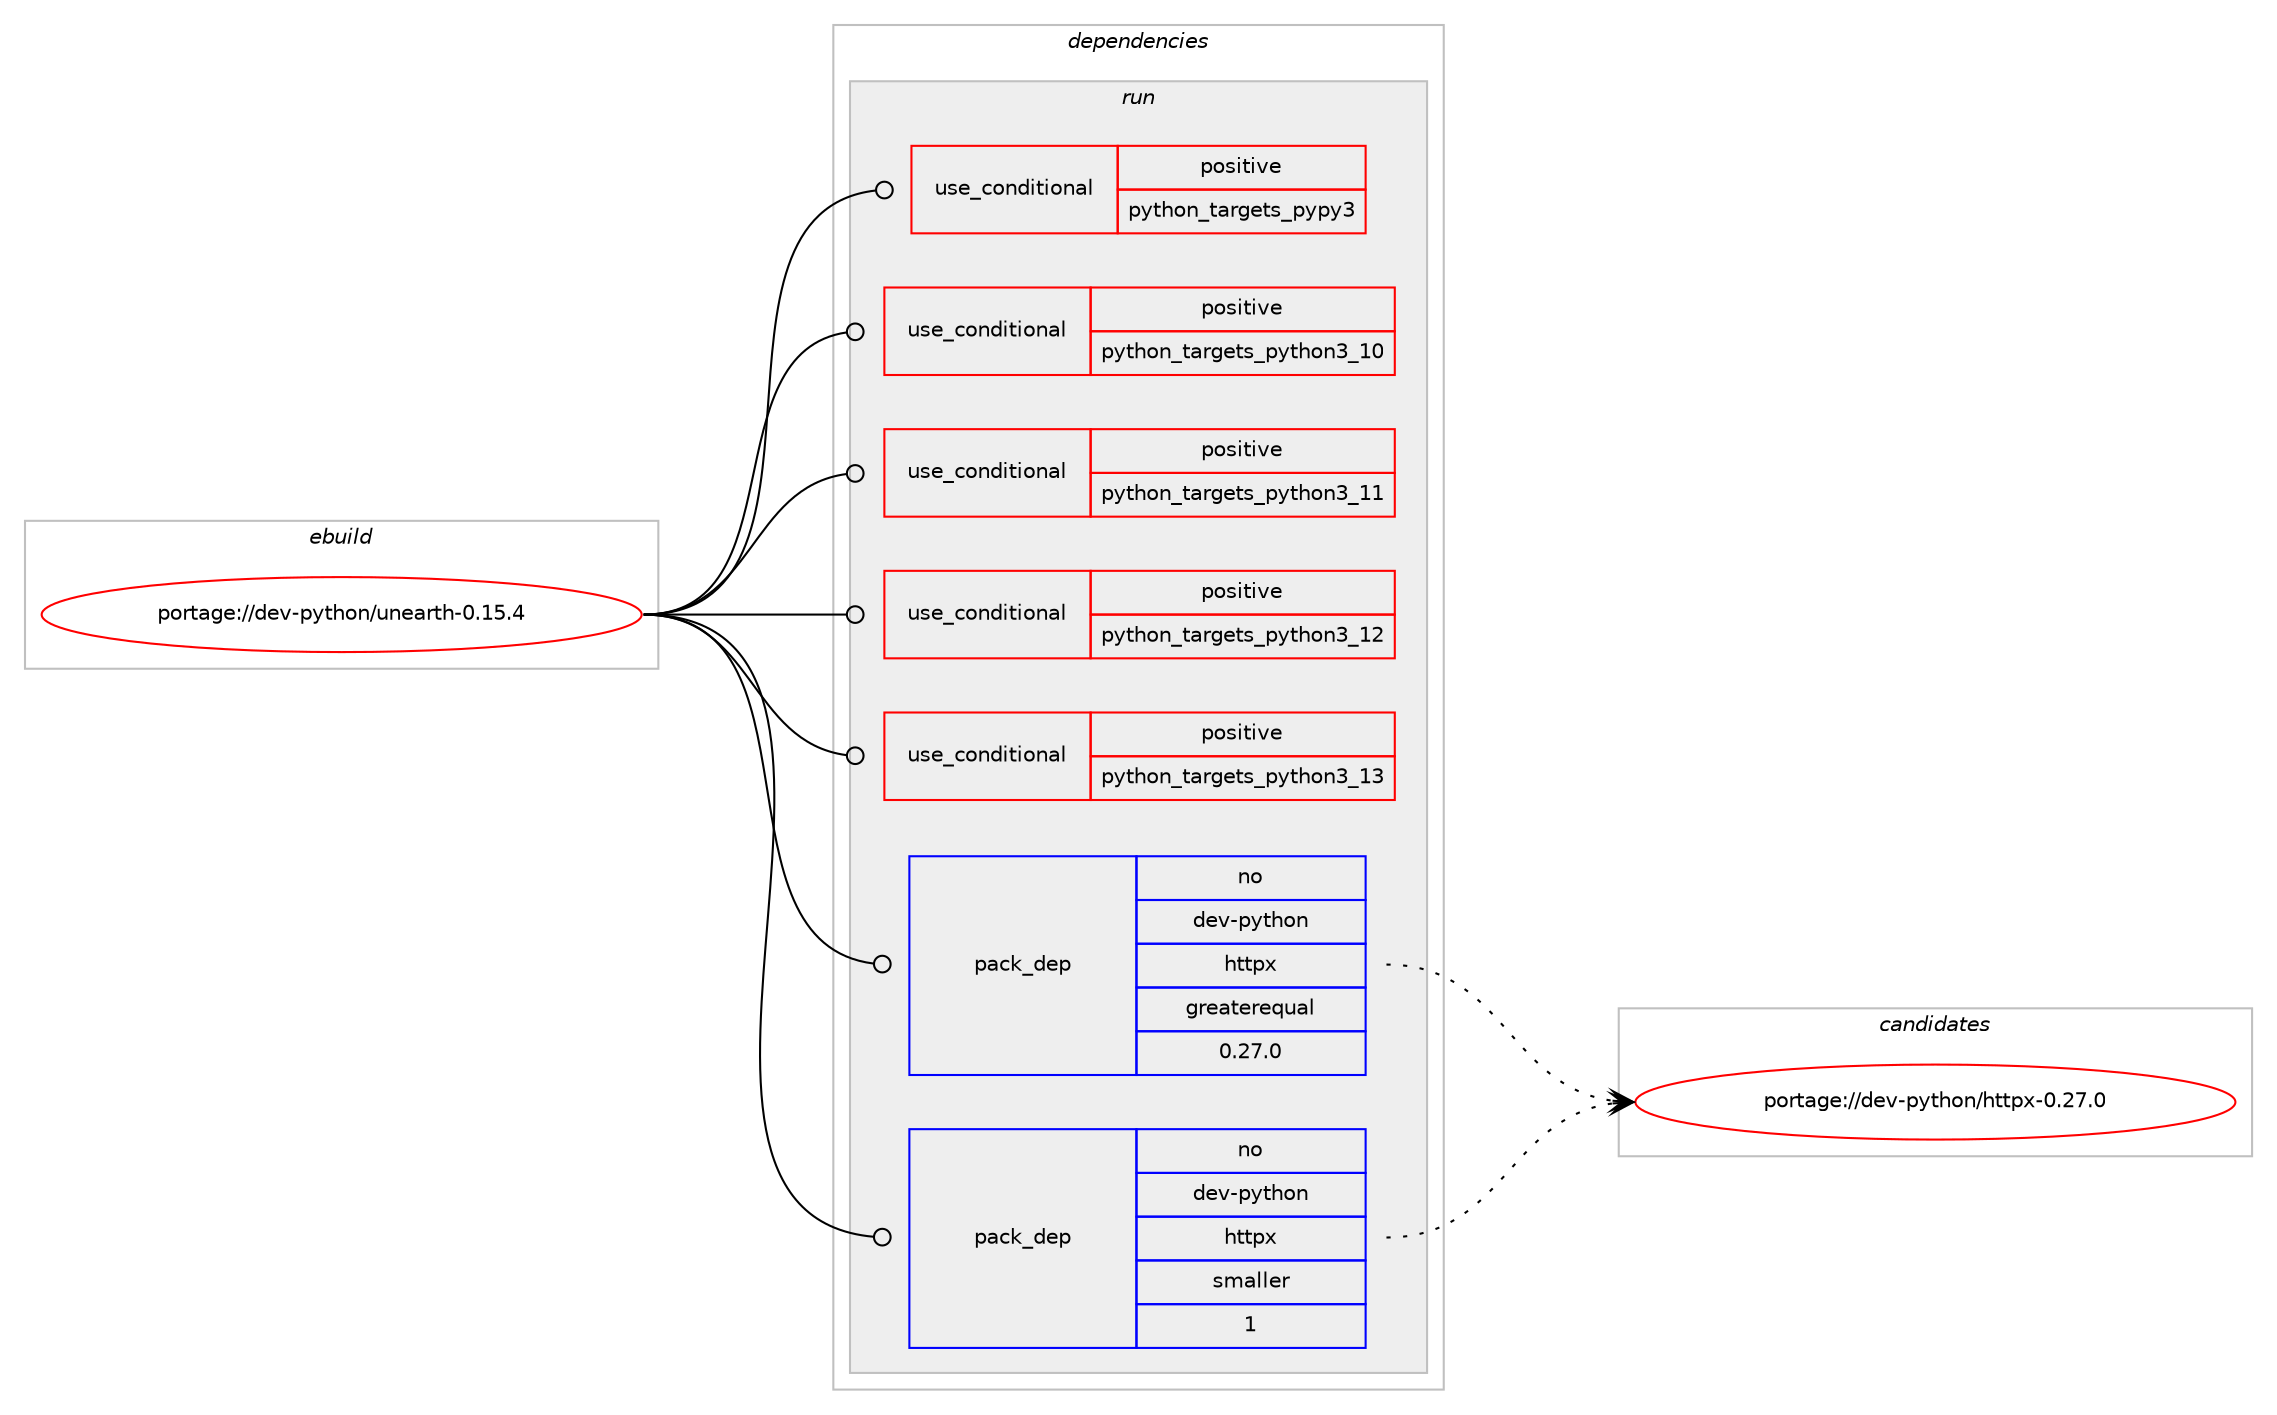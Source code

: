 digraph prolog {

# *************
# Graph options
# *************

newrank=true;
concentrate=true;
compound=true;
graph [rankdir=LR,fontname=Helvetica,fontsize=10,ranksep=1.5];#, ranksep=2.5, nodesep=0.2];
edge  [arrowhead=vee];
node  [fontname=Helvetica,fontsize=10];

# **********
# The ebuild
# **********

subgraph cluster_leftcol {
color=gray;
rank=same;
label=<<i>ebuild</i>>;
id [label="portage://dev-python/unearth-0.15.4", color=red, width=4, href="../dev-python/unearth-0.15.4.svg"];
}

# ****************
# The dependencies
# ****************

subgraph cluster_midcol {
color=gray;
label=<<i>dependencies</i>>;
subgraph cluster_compile {
fillcolor="#eeeeee";
style=filled;
label=<<i>compile</i>>;
}
subgraph cluster_compileandrun {
fillcolor="#eeeeee";
style=filled;
label=<<i>compile and run</i>>;
}
subgraph cluster_run {
fillcolor="#eeeeee";
style=filled;
label=<<i>run</i>>;
subgraph cond39506 {
dependency83694 [label=<<TABLE BORDER="0" CELLBORDER="1" CELLSPACING="0" CELLPADDING="4"><TR><TD ROWSPAN="3" CELLPADDING="10">use_conditional</TD></TR><TR><TD>positive</TD></TR><TR><TD>python_targets_pypy3</TD></TR></TABLE>>, shape=none, color=red];
# *** BEGIN UNKNOWN DEPENDENCY TYPE (TODO) ***
# dependency83694 -> package_dependency(portage://dev-python/unearth-0.15.4,run,no,dev-python,pypy3,none,[,,],any_same_slot,[])
# *** END UNKNOWN DEPENDENCY TYPE (TODO) ***

}
id:e -> dependency83694:w [weight=20,style="solid",arrowhead="odot"];
subgraph cond39507 {
dependency83695 [label=<<TABLE BORDER="0" CELLBORDER="1" CELLSPACING="0" CELLPADDING="4"><TR><TD ROWSPAN="3" CELLPADDING="10">use_conditional</TD></TR><TR><TD>positive</TD></TR><TR><TD>python_targets_python3_10</TD></TR></TABLE>>, shape=none, color=red];
# *** BEGIN UNKNOWN DEPENDENCY TYPE (TODO) ***
# dependency83695 -> package_dependency(portage://dev-python/unearth-0.15.4,run,no,dev-lang,python,none,[,,],[slot(3.10)],[])
# *** END UNKNOWN DEPENDENCY TYPE (TODO) ***

}
id:e -> dependency83695:w [weight=20,style="solid",arrowhead="odot"];
subgraph cond39508 {
dependency83696 [label=<<TABLE BORDER="0" CELLBORDER="1" CELLSPACING="0" CELLPADDING="4"><TR><TD ROWSPAN="3" CELLPADDING="10">use_conditional</TD></TR><TR><TD>positive</TD></TR><TR><TD>python_targets_python3_11</TD></TR></TABLE>>, shape=none, color=red];
# *** BEGIN UNKNOWN DEPENDENCY TYPE (TODO) ***
# dependency83696 -> package_dependency(portage://dev-python/unearth-0.15.4,run,no,dev-lang,python,none,[,,],[slot(3.11)],[])
# *** END UNKNOWN DEPENDENCY TYPE (TODO) ***

}
id:e -> dependency83696:w [weight=20,style="solid",arrowhead="odot"];
subgraph cond39509 {
dependency83697 [label=<<TABLE BORDER="0" CELLBORDER="1" CELLSPACING="0" CELLPADDING="4"><TR><TD ROWSPAN="3" CELLPADDING="10">use_conditional</TD></TR><TR><TD>positive</TD></TR><TR><TD>python_targets_python3_12</TD></TR></TABLE>>, shape=none, color=red];
# *** BEGIN UNKNOWN DEPENDENCY TYPE (TODO) ***
# dependency83697 -> package_dependency(portage://dev-python/unearth-0.15.4,run,no,dev-lang,python,none,[,,],[slot(3.12)],[])
# *** END UNKNOWN DEPENDENCY TYPE (TODO) ***

}
id:e -> dependency83697:w [weight=20,style="solid",arrowhead="odot"];
subgraph cond39510 {
dependency83698 [label=<<TABLE BORDER="0" CELLBORDER="1" CELLSPACING="0" CELLPADDING="4"><TR><TD ROWSPAN="3" CELLPADDING="10">use_conditional</TD></TR><TR><TD>positive</TD></TR><TR><TD>python_targets_python3_13</TD></TR></TABLE>>, shape=none, color=red];
# *** BEGIN UNKNOWN DEPENDENCY TYPE (TODO) ***
# dependency83698 -> package_dependency(portage://dev-python/unearth-0.15.4,run,no,dev-lang,python,none,[,,],[slot(3.13)],[])
# *** END UNKNOWN DEPENDENCY TYPE (TODO) ***

}
id:e -> dependency83698:w [weight=20,style="solid",arrowhead="odot"];
subgraph pack42948 {
dependency83699 [label=<<TABLE BORDER="0" CELLBORDER="1" CELLSPACING="0" CELLPADDING="4" WIDTH="220"><TR><TD ROWSPAN="6" CELLPADDING="30">pack_dep</TD></TR><TR><TD WIDTH="110">no</TD></TR><TR><TD>dev-python</TD></TR><TR><TD>httpx</TD></TR><TR><TD>greaterequal</TD></TR><TR><TD>0.27.0</TD></TR></TABLE>>, shape=none, color=blue];
}
id:e -> dependency83699:w [weight=20,style="solid",arrowhead="odot"];
subgraph pack42949 {
dependency83700 [label=<<TABLE BORDER="0" CELLBORDER="1" CELLSPACING="0" CELLPADDING="4" WIDTH="220"><TR><TD ROWSPAN="6" CELLPADDING="30">pack_dep</TD></TR><TR><TD WIDTH="110">no</TD></TR><TR><TD>dev-python</TD></TR><TR><TD>httpx</TD></TR><TR><TD>smaller</TD></TR><TR><TD>1</TD></TR></TABLE>>, shape=none, color=blue];
}
id:e -> dependency83700:w [weight=20,style="solid",arrowhead="odot"];
# *** BEGIN UNKNOWN DEPENDENCY TYPE (TODO) ***
# id -> package_dependency(portage://dev-python/unearth-0.15.4,run,no,dev-python,packaging,none,[,,],[],[use(optenable(python_targets_pypy3),negative),use(optenable(python_targets_python3_10),negative),use(optenable(python_targets_python3_11),negative),use(optenable(python_targets_python3_12),negative),use(optenable(python_targets_python3_13),negative)])
# *** END UNKNOWN DEPENDENCY TYPE (TODO) ***

}
}

# **************
# The candidates
# **************

subgraph cluster_choices {
rank=same;
color=gray;
label=<<i>candidates</i>>;

subgraph choice42948 {
color=black;
nodesep=1;
choice100101118451121211161041111104710411611611212045484650554648 [label="portage://dev-python/httpx-0.27.0", color=red, width=4,href="../dev-python/httpx-0.27.0.svg"];
dependency83699:e -> choice100101118451121211161041111104710411611611212045484650554648:w [style=dotted,weight="100"];
}
subgraph choice42949 {
color=black;
nodesep=1;
choice100101118451121211161041111104710411611611212045484650554648 [label="portage://dev-python/httpx-0.27.0", color=red, width=4,href="../dev-python/httpx-0.27.0.svg"];
dependency83700:e -> choice100101118451121211161041111104710411611611212045484650554648:w [style=dotted,weight="100"];
}
}

}
